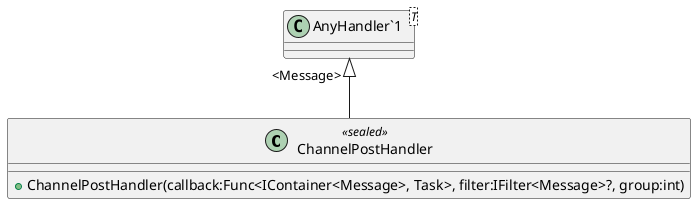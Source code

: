 @startuml
class ChannelPostHandler <<sealed>> {
    + ChannelPostHandler(callback:Func<IContainer<Message>, Task>, filter:IFilter<Message>?, group:int)
}
class "AnyHandler`1"<T> {
}
"AnyHandler`1" "<Message>" <|-- ChannelPostHandler
@enduml
